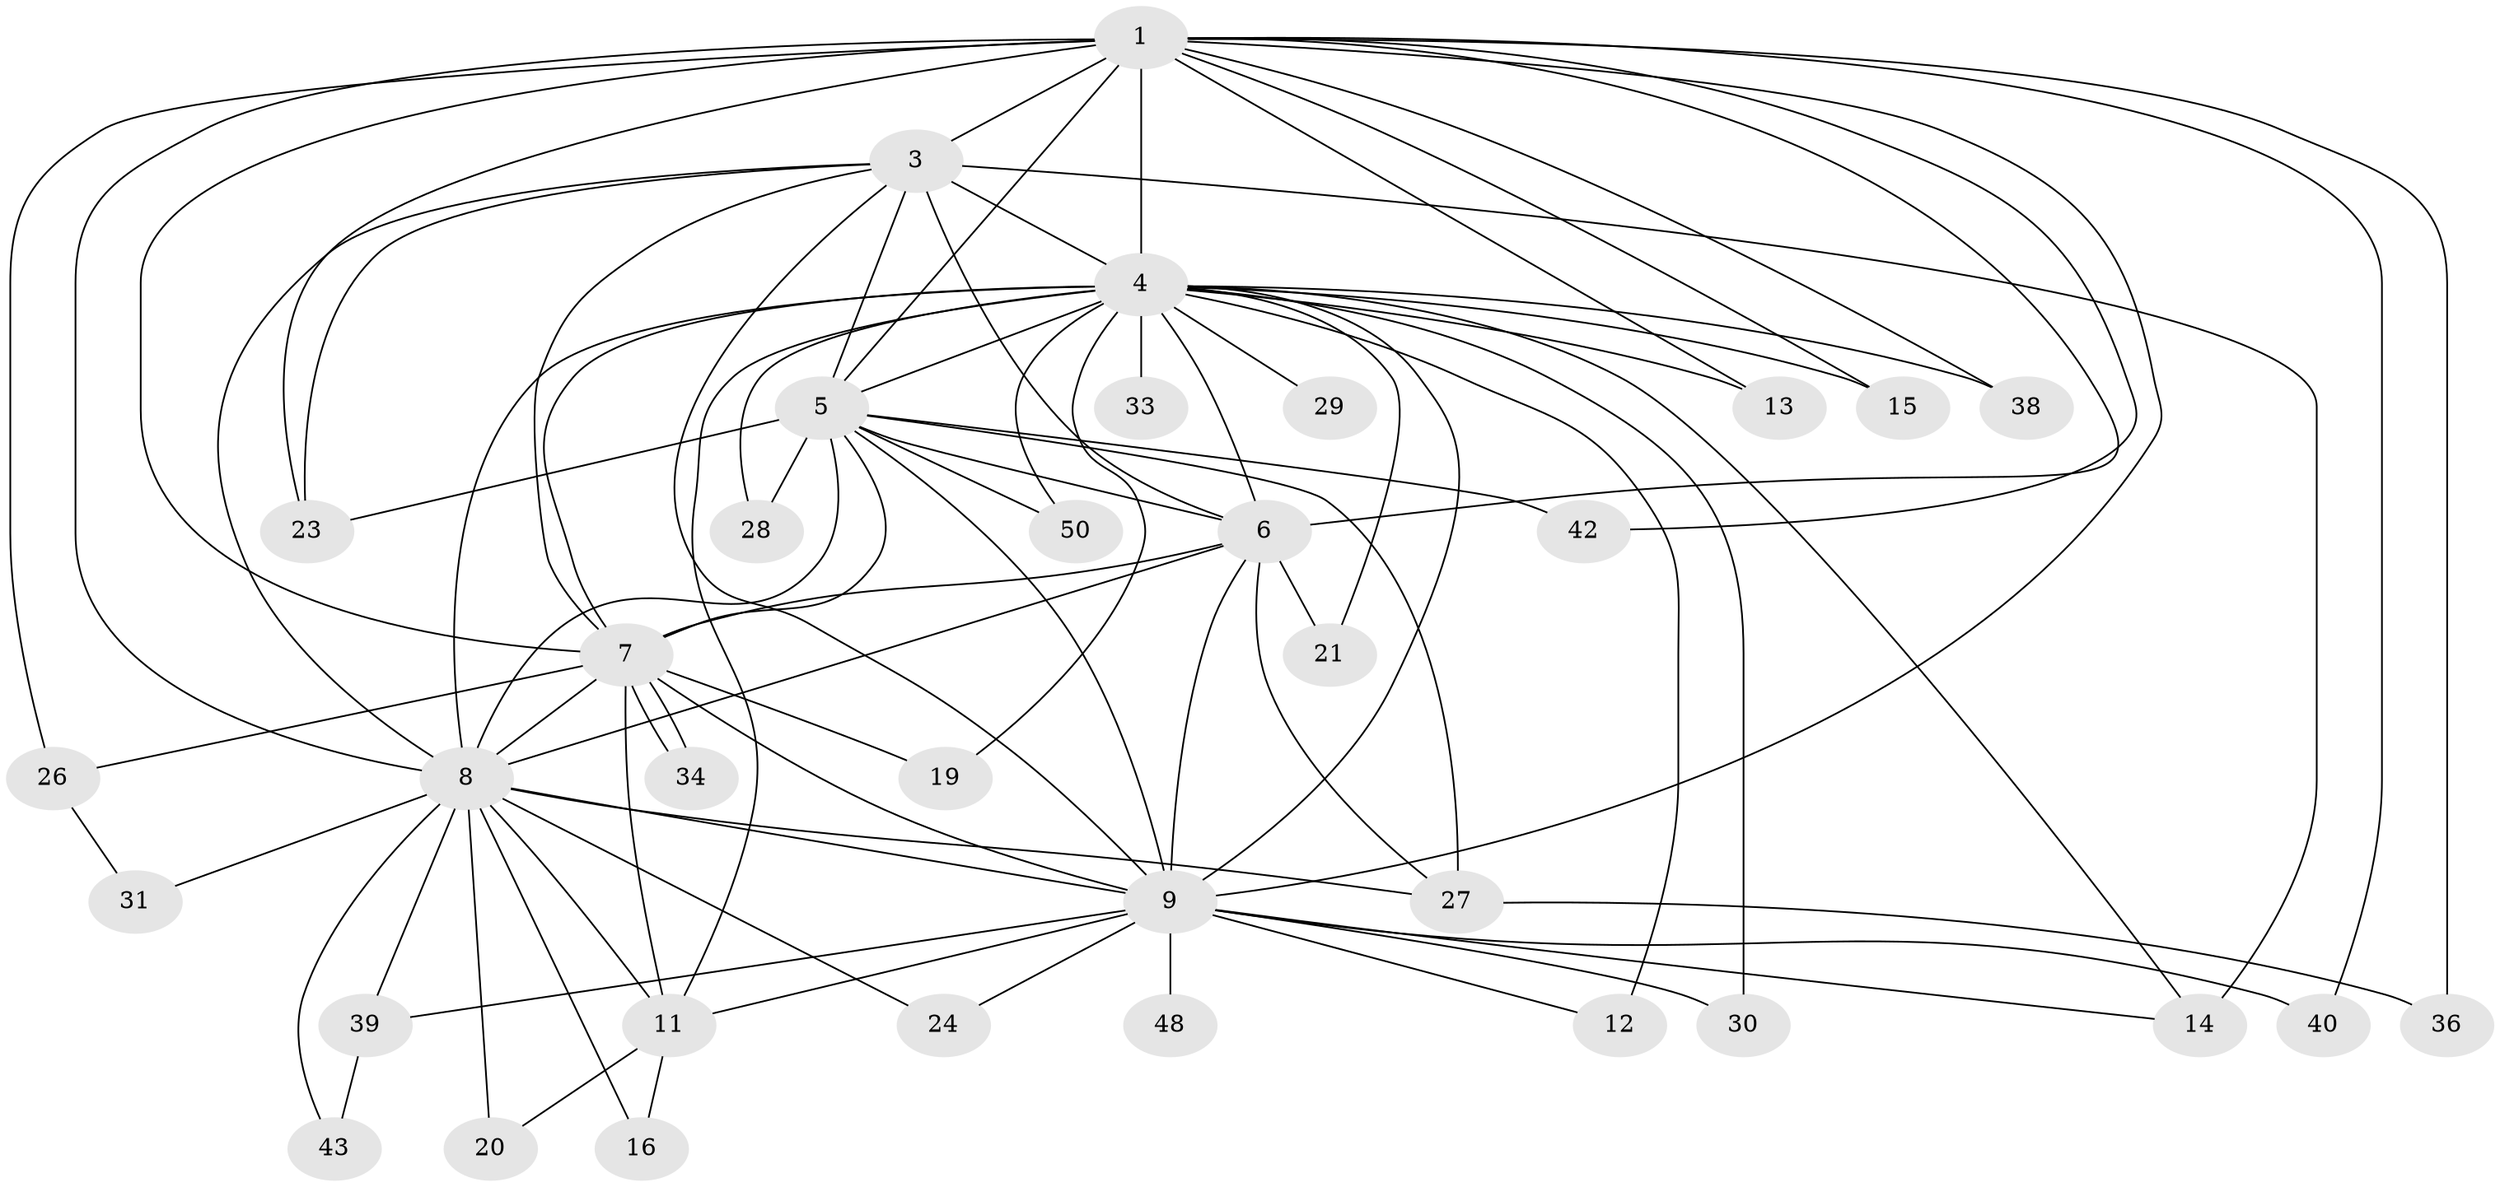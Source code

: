 // original degree distribution, {15: 0.06, 12: 0.04, 13: 0.02, 16: 0.02, 19: 0.04, 18: 0.02, 6: 0.02, 3: 0.08, 2: 0.62, 4: 0.08}
// Generated by graph-tools (version 1.1) at 2025/41/03/06/25 10:41:33]
// undirected, 35 vertices, 84 edges
graph export_dot {
graph [start="1"]
  node [color=gray90,style=filled];
  1 [super="+2"];
  3 [super="+32"];
  4 [super="+10"];
  5 [super="+41"];
  6 [super="+18"];
  7 [super="+17"];
  8 [super="+44"];
  9 [super="+45"];
  11 [super="+22"];
  12 [super="+37"];
  13;
  14 [super="+25"];
  15;
  16;
  19;
  20 [super="+47"];
  21;
  23 [super="+49"];
  24;
  26 [super="+46"];
  27 [super="+35"];
  28;
  29;
  30;
  31;
  33;
  34;
  36;
  38;
  39;
  40;
  42;
  43;
  48;
  50;
  1 -- 3 [weight=2];
  1 -- 4 [weight=4];
  1 -- 5 [weight=2];
  1 -- 6 [weight=2];
  1 -- 7 [weight=2];
  1 -- 8 [weight=2];
  1 -- 9 [weight=2];
  1 -- 26 [weight=2];
  1 -- 36;
  1 -- 38;
  1 -- 40;
  1 -- 42;
  1 -- 13;
  1 -- 15;
  1 -- 23;
  3 -- 4 [weight=2];
  3 -- 5;
  3 -- 6 [weight=2];
  3 -- 7;
  3 -- 8;
  3 -- 9;
  3 -- 14;
  3 -- 23;
  4 -- 5 [weight=2];
  4 -- 6 [weight=2];
  4 -- 7 [weight=2];
  4 -- 8 [weight=2];
  4 -- 9 [weight=2];
  4 -- 11;
  4 -- 12 [weight=2];
  4 -- 15;
  4 -- 19;
  4 -- 21;
  4 -- 33 [weight=2];
  4 -- 38;
  4 -- 13;
  4 -- 50;
  4 -- 28;
  4 -- 29;
  4 -- 30;
  4 -- 14;
  5 -- 6;
  5 -- 7;
  5 -- 8 [weight=2];
  5 -- 9;
  5 -- 23;
  5 -- 27;
  5 -- 28;
  5 -- 42;
  5 -- 50;
  6 -- 7;
  6 -- 8;
  6 -- 9 [weight=2];
  6 -- 21;
  6 -- 27;
  7 -- 8;
  7 -- 9;
  7 -- 11;
  7 -- 19;
  7 -- 26;
  7 -- 34;
  7 -- 34;
  8 -- 9;
  8 -- 16;
  8 -- 20;
  8 -- 24;
  8 -- 31;
  8 -- 39 [weight=2];
  8 -- 43;
  8 -- 11;
  8 -- 27;
  9 -- 14;
  9 -- 24;
  9 -- 30;
  9 -- 39;
  9 -- 40;
  9 -- 48 [weight=2];
  9 -- 11;
  9 -- 12;
  11 -- 16;
  11 -- 20;
  26 -- 31;
  27 -- 36;
  39 -- 43;
}
